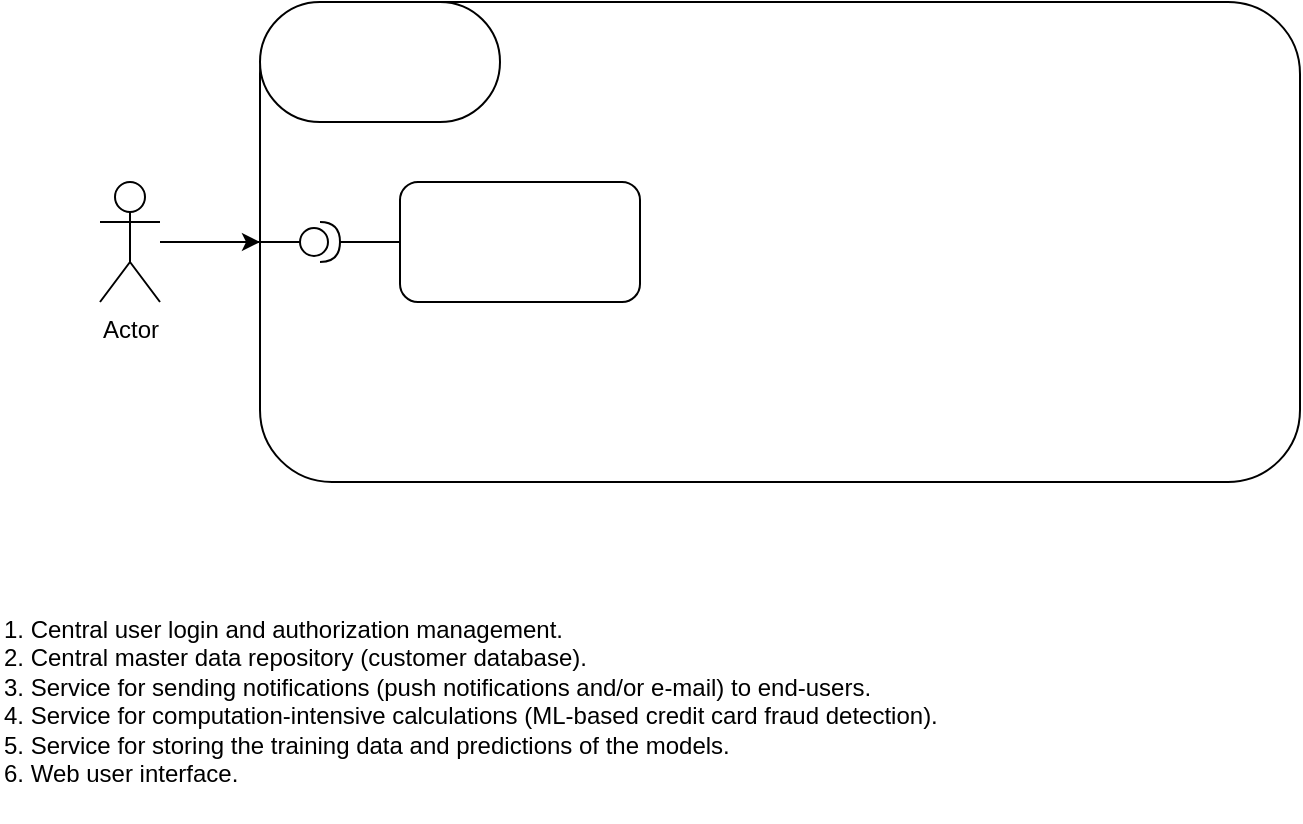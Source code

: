 <mxfile version="26.1.0">
  <diagram name="Page-1" id="Y1ZIsI3cRYYdyz1xf9G5">
    <mxGraphModel dx="696" dy="468" grid="1" gridSize="10" guides="1" tooltips="1" connect="1" arrows="1" fold="1" page="1" pageScale="1" pageWidth="827" pageHeight="1169" math="0" shadow="0">
      <root>
        <mxCell id="0" />
        <mxCell id="1" parent="0" />
        <mxCell id="VDTbSuDfrLie9FOIhOC3-6" style="edgeStyle=orthogonalEdgeStyle;rounded=0;orthogonalLoop=1;jettySize=auto;html=1;" edge="1" parent="1" source="VDTbSuDfrLie9FOIhOC3-1" target="VDTbSuDfrLie9FOIhOC3-4">
          <mxGeometry relative="1" as="geometry" />
        </mxCell>
        <mxCell id="VDTbSuDfrLie9FOIhOC3-1" value="Actor" style="shape=umlActor;verticalLabelPosition=bottom;verticalAlign=top;html=1;outlineConnect=0;" vertex="1" parent="1">
          <mxGeometry x="120" y="260" width="30" height="60" as="geometry" />
        </mxCell>
        <mxCell id="VDTbSuDfrLie9FOIhOC3-4" value="" style="rounded=1;whiteSpace=wrap;html=1;" vertex="1" parent="1">
          <mxGeometry x="200" y="170" width="520" height="240" as="geometry" />
        </mxCell>
        <mxCell id="VDTbSuDfrLie9FOIhOC3-7" value="" style="rounded=1;whiteSpace=wrap;html=1;arcSize=50;" vertex="1" parent="1">
          <mxGeometry x="200" y="170" width="120" height="60" as="geometry" />
        </mxCell>
        <mxCell id="VDTbSuDfrLie9FOIhOC3-10" value="1. Central user login and authorization management.&#xa;2. Central master data repository (customer database).&#xa;3. Service for sending notifications (push notifications and/or e-mail) to end-users.&#xa;4. Service for computation-intensive calculations (ML-based credit card fraud detection).&#xa;5. Service for storing the training data and predictions of the models.&#xa;6. Web user interface." style="text;whiteSpace=wrap;html=1;" vertex="1" parent="1">
          <mxGeometry x="70" y="470" width="500" height="110" as="geometry" />
        </mxCell>
        <mxCell id="VDTbSuDfrLie9FOIhOC3-11" value="" style="rounded=1;whiteSpace=wrap;html=1;" vertex="1" parent="1">
          <mxGeometry x="270" y="260" width="120" height="60" as="geometry" />
        </mxCell>
        <mxCell id="VDTbSuDfrLie9FOIhOC3-12" value="" style="shape=providedRequiredInterface;html=1;verticalLabelPosition=bottom;sketch=0;" vertex="1" parent="1">
          <mxGeometry x="220" y="280" width="20" height="20" as="geometry" />
        </mxCell>
        <mxCell id="VDTbSuDfrLie9FOIhOC3-13" value="" style="line;strokeWidth=1;fillColor=none;align=left;verticalAlign=middle;spacingTop=-1;spacingLeft=3;spacingRight=3;rotatable=0;labelPosition=right;points=[];portConstraint=eastwest;strokeColor=inherit;" vertex="1" parent="1">
          <mxGeometry x="240" y="270" width="30" height="40" as="geometry" />
        </mxCell>
        <mxCell id="VDTbSuDfrLie9FOIhOC3-17" value="" style="line;strokeWidth=1;fillColor=none;align=left;verticalAlign=middle;spacingTop=-1;spacingLeft=3;spacingRight=3;rotatable=0;labelPosition=right;points=[];portConstraint=eastwest;strokeColor=inherit;" vertex="1" parent="1">
          <mxGeometry x="190" y="270" width="30" height="40" as="geometry" />
        </mxCell>
      </root>
    </mxGraphModel>
  </diagram>
</mxfile>
